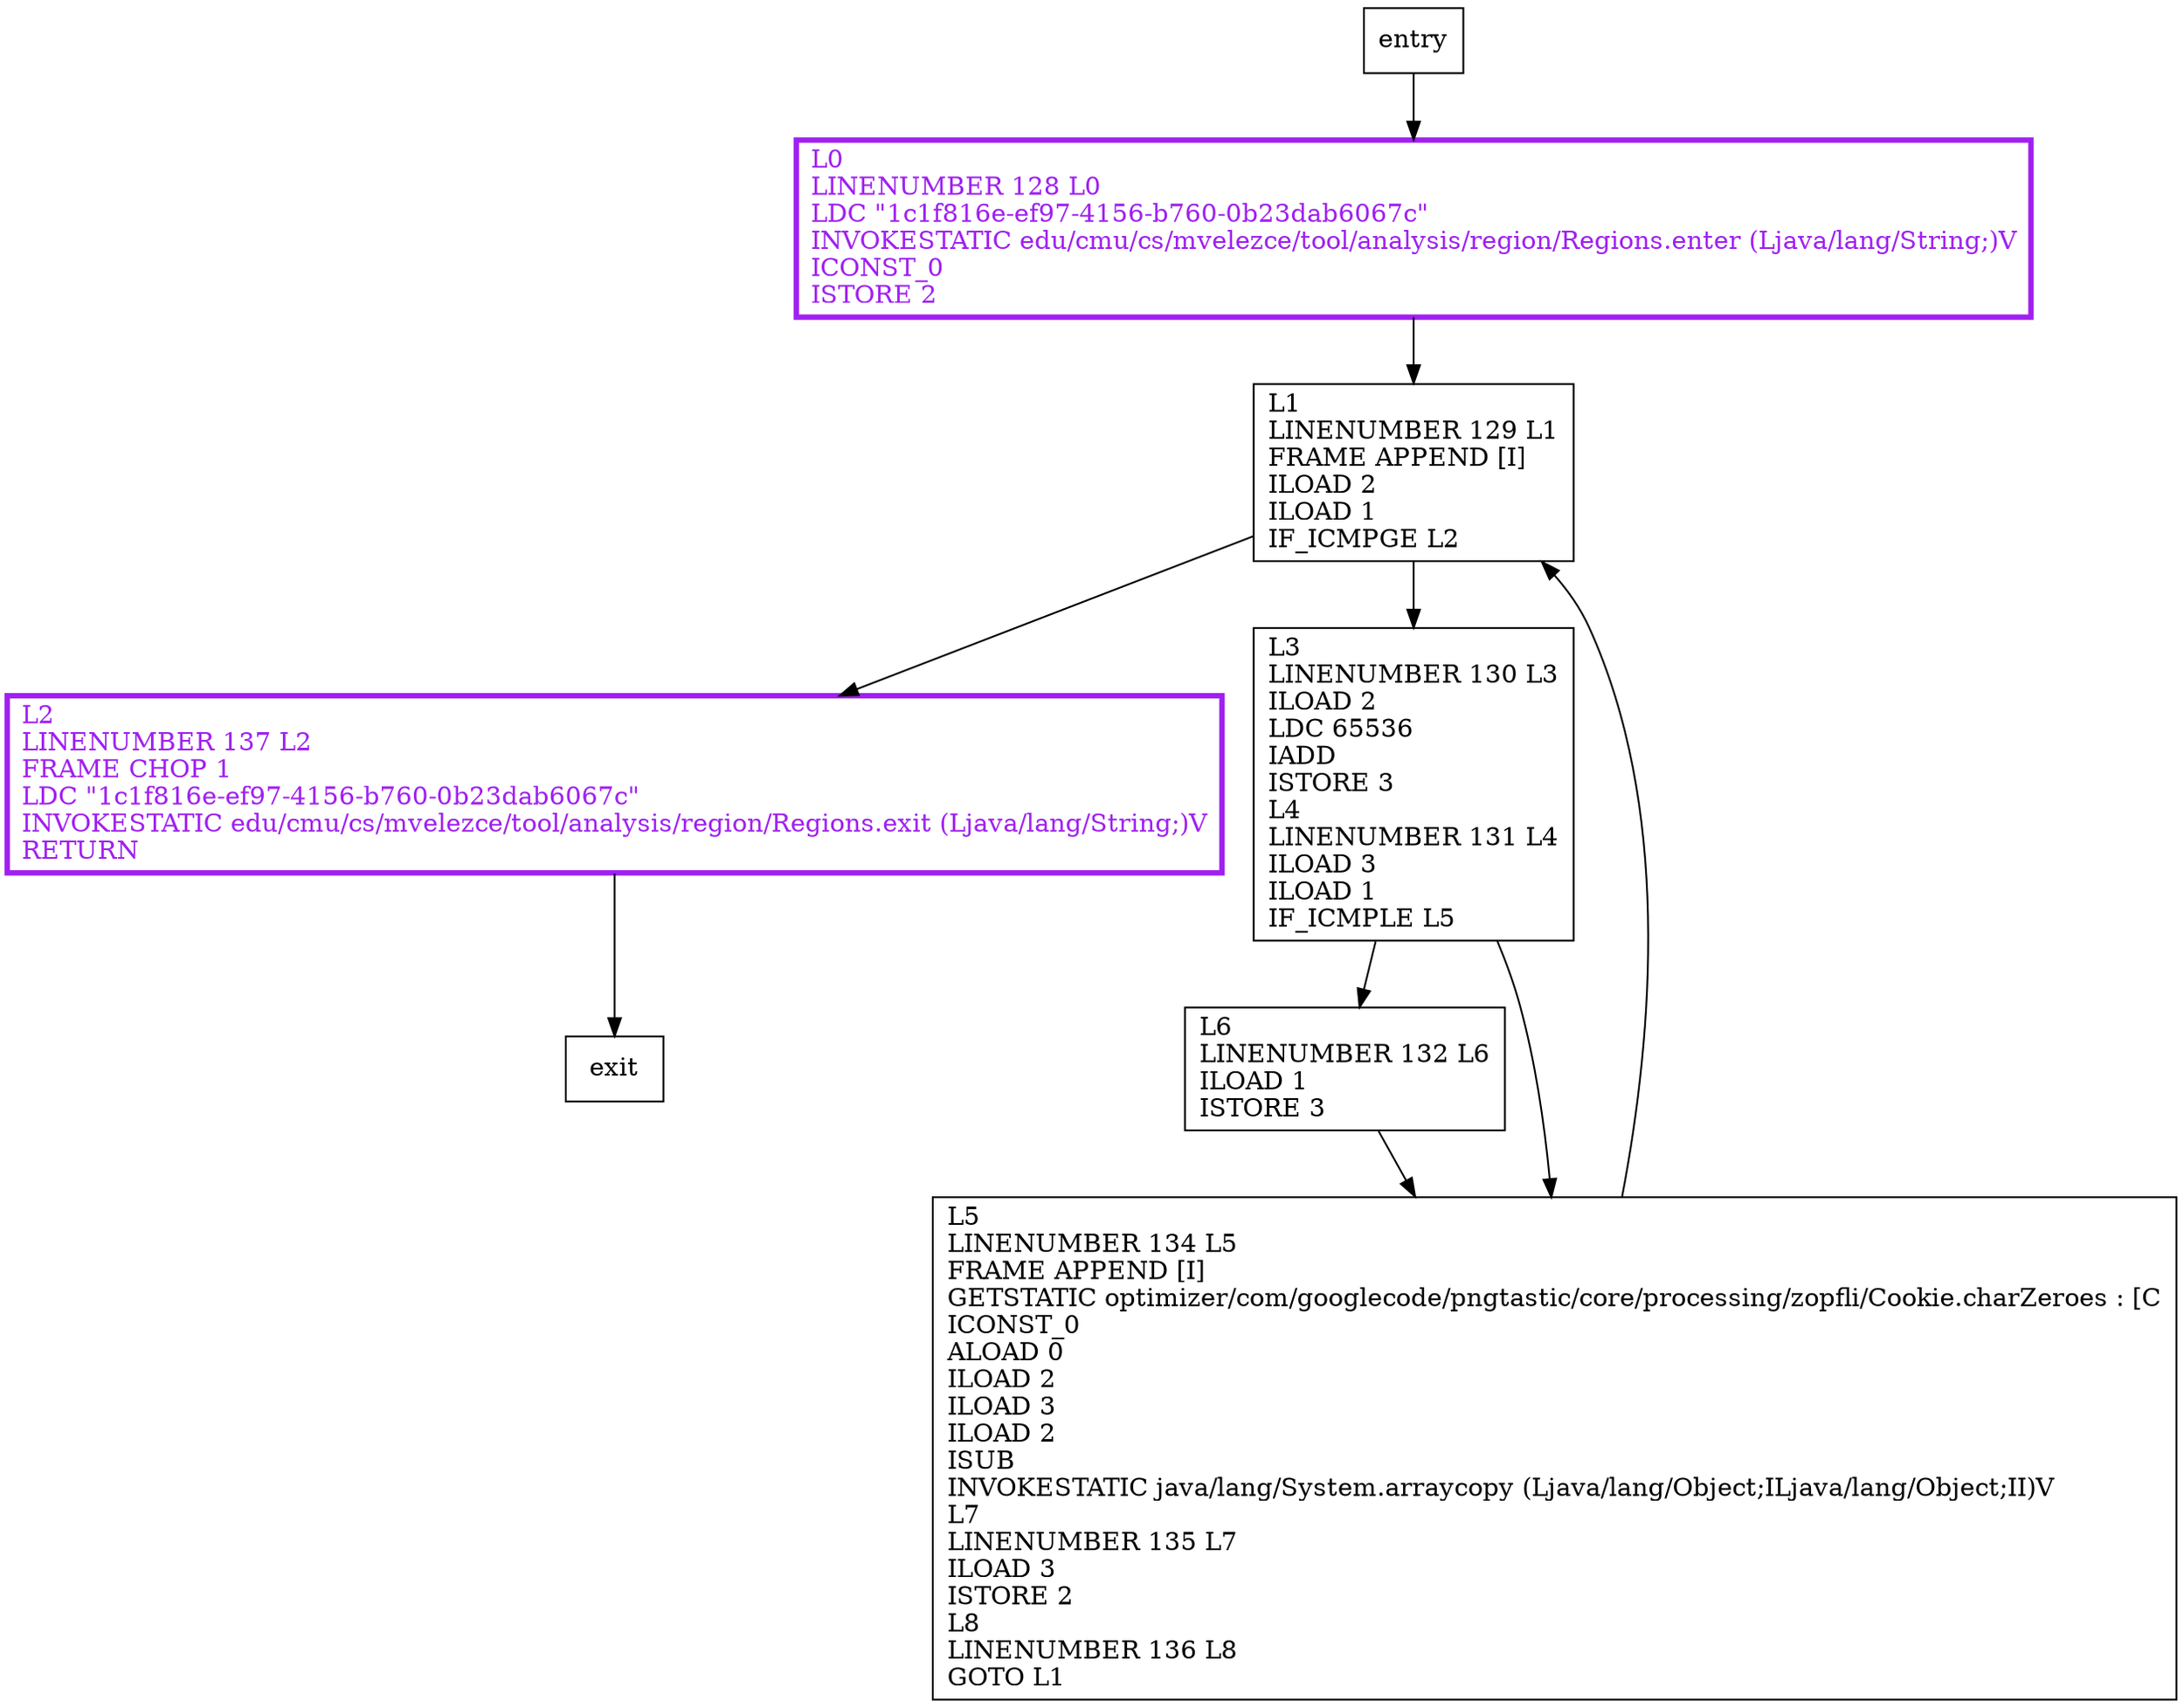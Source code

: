 digraph fill0 {
node [shape=record];
1252455832 [label="L2\lLINENUMBER 137 L2\lFRAME CHOP 1\lLDC \"1c1f816e-ef97-4156-b760-0b23dab6067c\"\lINVOKESTATIC edu/cmu/cs/mvelezce/tool/analysis/region/Regions.exit (Ljava/lang/String;)V\lRETURN\l"];
490215583 [label="L3\lLINENUMBER 130 L3\lILOAD 2\lLDC 65536\lIADD\lISTORE 3\lL4\lLINENUMBER 131 L4\lILOAD 3\lILOAD 1\lIF_ICMPLE L5\l"];
1346061248 [label="L1\lLINENUMBER 129 L1\lFRAME APPEND [I]\lILOAD 2\lILOAD 1\lIF_ICMPGE L2\l"];
759982532 [label="L6\lLINENUMBER 132 L6\lILOAD 1\lISTORE 3\l"];
1524236080 [label="L0\lLINENUMBER 128 L0\lLDC \"1c1f816e-ef97-4156-b760-0b23dab6067c\"\lINVOKESTATIC edu/cmu/cs/mvelezce/tool/analysis/region/Regions.enter (Ljava/lang/String;)V\lICONST_0\lISTORE 2\l"];
947462532 [label="L5\lLINENUMBER 134 L5\lFRAME APPEND [I]\lGETSTATIC optimizer/com/googlecode/pngtastic/core/processing/zopfli/Cookie.charZeroes : [C\lICONST_0\lALOAD 0\lILOAD 2\lILOAD 3\lILOAD 2\lISUB\lINVOKESTATIC java/lang/System.arraycopy (Ljava/lang/Object;ILjava/lang/Object;II)V\lL7\lLINENUMBER 135 L7\lILOAD 3\lISTORE 2\lL8\lLINENUMBER 136 L8\lGOTO L1\l"];
entry;
exit;
entry -> 1524236080;
1252455832 -> exit;
490215583 -> 759982532;
490215583 -> 947462532;
1346061248 -> 1252455832;
1346061248 -> 490215583;
759982532 -> 947462532;
1524236080 -> 1346061248;
947462532 -> 1346061248;
1252455832[fontcolor="purple", penwidth=3, color="purple"];
1524236080[fontcolor="purple", penwidth=3, color="purple"];
}
